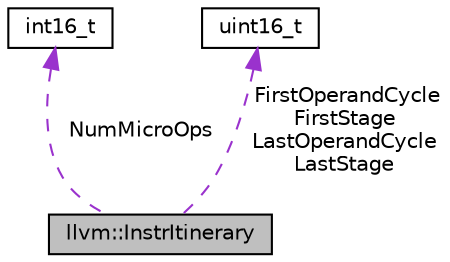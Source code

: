 digraph "llvm::InstrItinerary"
{
 // LATEX_PDF_SIZE
  bgcolor="transparent";
  edge [fontname="Helvetica",fontsize="10",labelfontname="Helvetica",labelfontsize="10"];
  node [fontname="Helvetica",fontsize="10",shape="box"];
  Node1 [label="llvm::InstrItinerary",height=0.2,width=0.4,color="black", fillcolor="grey75", style="filled", fontcolor="black",tooltip="An itinerary represents the scheduling information for an instruction."];
  Node2 -> Node1 [dir="back",color="darkorchid3",fontsize="10",style="dashed",label=" NumMicroOps" ,fontname="Helvetica"];
  Node2 [label="int16_t",height=0.2,width=0.4,color="black",tooltip=" "];
  Node3 -> Node1 [dir="back",color="darkorchid3",fontsize="10",style="dashed",label=" FirstOperandCycle\nFirstStage\nLastOperandCycle\nLastStage" ,fontname="Helvetica"];
  Node3 [label="uint16_t",height=0.2,width=0.4,color="black",tooltip=" "];
}
